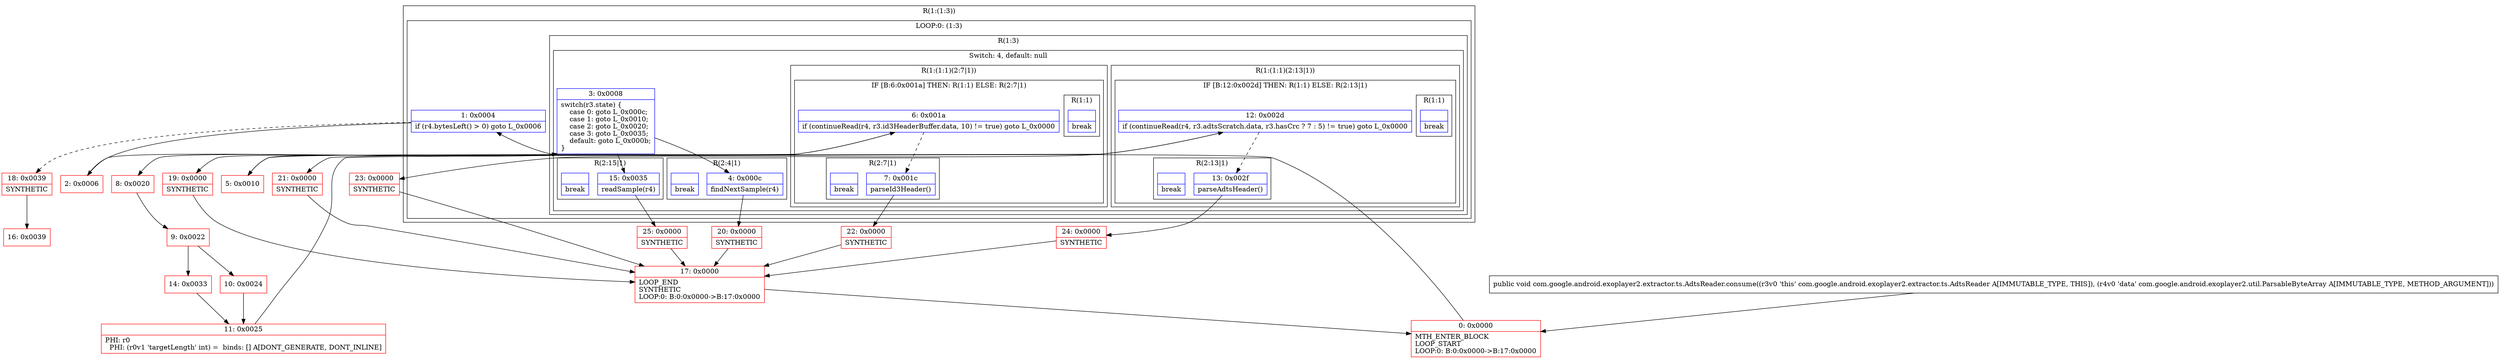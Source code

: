 digraph "CFG forcom.google.android.exoplayer2.extractor.ts.AdtsReader.consume(Lcom\/google\/android\/exoplayer2\/util\/ParsableByteArray;)V" {
subgraph cluster_Region_921187002 {
label = "R(1:(1:3))";
node [shape=record,color=blue];
subgraph cluster_LoopRegion_567225444 {
label = "LOOP:0: (1:3)";
node [shape=record,color=blue];
Node_1 [shape=record,label="{1\:\ 0x0004|if (r4.bytesLeft() \> 0) goto L_0x0006\l}"];
subgraph cluster_Region_1240057982 {
label = "R(1:3)";
node [shape=record,color=blue];
subgraph cluster_SwitchRegion_1753251830 {
label = "Switch: 4, default: null";
node [shape=record,color=blue];
Node_3 [shape=record,label="{3\:\ 0x0008|switch(r3.state) \{\l    case 0: goto L_0x000c;\l    case 1: goto L_0x0010;\l    case 2: goto L_0x0020;\l    case 3: goto L_0x0035;\l    default: goto L_0x000b;\l\}\l}"];
subgraph cluster_Region_520814014 {
label = "R(2:4|1)";
node [shape=record,color=blue];
Node_4 [shape=record,label="{4\:\ 0x000c|findNextSample(r4)\l}"];
Node_InsnContainer_1199463991 [shape=record,label="{|break\l}"];
}
subgraph cluster_Region_1079235742 {
label = "R(1:(1:1)(2:7|1))";
node [shape=record,color=blue];
subgraph cluster_IfRegion_734489773 {
label = "IF [B:6:0x001a] THEN: R(1:1) ELSE: R(2:7|1)";
node [shape=record,color=blue];
Node_6 [shape=record,label="{6\:\ 0x001a|if (continueRead(r4, r3.id3HeaderBuffer.data, 10) != true) goto L_0x0000\l}"];
subgraph cluster_Region_1667797862 {
label = "R(1:1)";
node [shape=record,color=blue];
Node_InsnContainer_1456662234 [shape=record,label="{|break\l}"];
}
subgraph cluster_Region_150679482 {
label = "R(2:7|1)";
node [shape=record,color=blue];
Node_7 [shape=record,label="{7\:\ 0x001c|parseId3Header()\l}"];
Node_InsnContainer_415860748 [shape=record,label="{|break\l}"];
}
}
}
subgraph cluster_Region_1067305936 {
label = "R(1:(1:1)(2:13|1))";
node [shape=record,color=blue];
subgraph cluster_IfRegion_2117607119 {
label = "IF [B:12:0x002d] THEN: R(1:1) ELSE: R(2:13|1)";
node [shape=record,color=blue];
Node_12 [shape=record,label="{12\:\ 0x002d|if (continueRead(r4, r3.adtsScratch.data, r3.hasCrc ? 7 : 5) != true) goto L_0x0000\l}"];
subgraph cluster_Region_795830349 {
label = "R(1:1)";
node [shape=record,color=blue];
Node_InsnContainer_2066881604 [shape=record,label="{|break\l}"];
}
subgraph cluster_Region_706780089 {
label = "R(2:13|1)";
node [shape=record,color=blue];
Node_13 [shape=record,label="{13\:\ 0x002f|parseAdtsHeader()\l}"];
Node_InsnContainer_340797012 [shape=record,label="{|break\l}"];
}
}
}
subgraph cluster_Region_1084819859 {
label = "R(2:15|1)";
node [shape=record,color=blue];
Node_15 [shape=record,label="{15\:\ 0x0035|readSample(r4)\l}"];
Node_InsnContainer_731053566 [shape=record,label="{|break\l}"];
}
}
}
}
}
Node_0 [shape=record,color=red,label="{0\:\ 0x0000|MTH_ENTER_BLOCK\lLOOP_START\lLOOP:0: B:0:0x0000\-\>B:17:0x0000\l}"];
Node_2 [shape=record,color=red,label="{2\:\ 0x0006}"];
Node_5 [shape=record,color=red,label="{5\:\ 0x0010}"];
Node_8 [shape=record,color=red,label="{8\:\ 0x0020}"];
Node_9 [shape=record,color=red,label="{9\:\ 0x0022}"];
Node_10 [shape=record,color=red,label="{10\:\ 0x0024}"];
Node_11 [shape=record,color=red,label="{11\:\ 0x0025|PHI: r0 \l  PHI: (r0v1 'targetLength' int) =  binds: [] A[DONT_GENERATE, DONT_INLINE]\l}"];
Node_14 [shape=record,color=red,label="{14\:\ 0x0033}"];
Node_16 [shape=record,color=red,label="{16\:\ 0x0039}"];
Node_17 [shape=record,color=red,label="{17\:\ 0x0000|LOOP_END\lSYNTHETIC\lLOOP:0: B:0:0x0000\-\>B:17:0x0000\l}"];
Node_18 [shape=record,color=red,label="{18\:\ 0x0039|SYNTHETIC\l}"];
Node_19 [shape=record,color=red,label="{19\:\ 0x0000|SYNTHETIC\l}"];
Node_20 [shape=record,color=red,label="{20\:\ 0x0000|SYNTHETIC\l}"];
Node_21 [shape=record,color=red,label="{21\:\ 0x0000|SYNTHETIC\l}"];
Node_22 [shape=record,color=red,label="{22\:\ 0x0000|SYNTHETIC\l}"];
Node_23 [shape=record,color=red,label="{23\:\ 0x0000|SYNTHETIC\l}"];
Node_24 [shape=record,color=red,label="{24\:\ 0x0000|SYNTHETIC\l}"];
Node_25 [shape=record,color=red,label="{25\:\ 0x0000|SYNTHETIC\l}"];
MethodNode[shape=record,label="{public void com.google.android.exoplayer2.extractor.ts.AdtsReader.consume((r3v0 'this' com.google.android.exoplayer2.extractor.ts.AdtsReader A[IMMUTABLE_TYPE, THIS]), (r4v0 'data' com.google.android.exoplayer2.util.ParsableByteArray A[IMMUTABLE_TYPE, METHOD_ARGUMENT])) }"];
MethodNode -> Node_0;
Node_1 -> Node_2;
Node_1 -> Node_18[style=dashed];
Node_3 -> Node_4;
Node_3 -> Node_5;
Node_3 -> Node_8;
Node_3 -> Node_15;
Node_3 -> Node_19;
Node_4 -> Node_20;
Node_6 -> Node_7[style=dashed];
Node_6 -> Node_21;
Node_7 -> Node_22;
Node_12 -> Node_13[style=dashed];
Node_12 -> Node_23;
Node_13 -> Node_24;
Node_15 -> Node_25;
Node_0 -> Node_1;
Node_2 -> Node_3;
Node_5 -> Node_6;
Node_8 -> Node_9;
Node_9 -> Node_10;
Node_9 -> Node_14;
Node_10 -> Node_11;
Node_11 -> Node_12;
Node_14 -> Node_11;
Node_17 -> Node_0;
Node_18 -> Node_16;
Node_19 -> Node_17;
Node_20 -> Node_17;
Node_21 -> Node_17;
Node_22 -> Node_17;
Node_23 -> Node_17;
Node_24 -> Node_17;
Node_25 -> Node_17;
}

